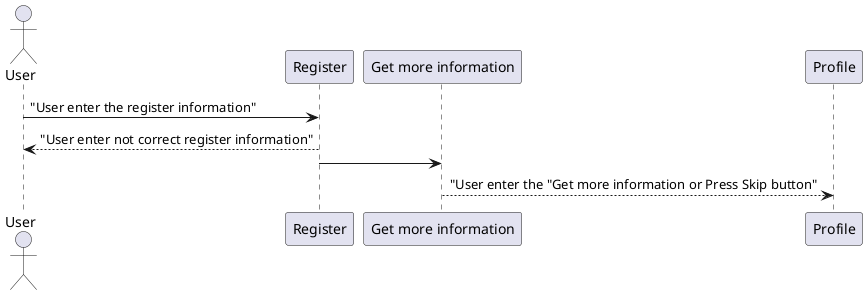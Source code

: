 @startuml
'https://plantuml.com/sequence-diagram

actor User as "User"

User -> Register : "User enter the register information"
Register --> User : "User enter not correct register information"

Register -> "Get more information"

"Get more information" --> Profile : "User enter the "Get more information or Press Skip button"

@enduml
